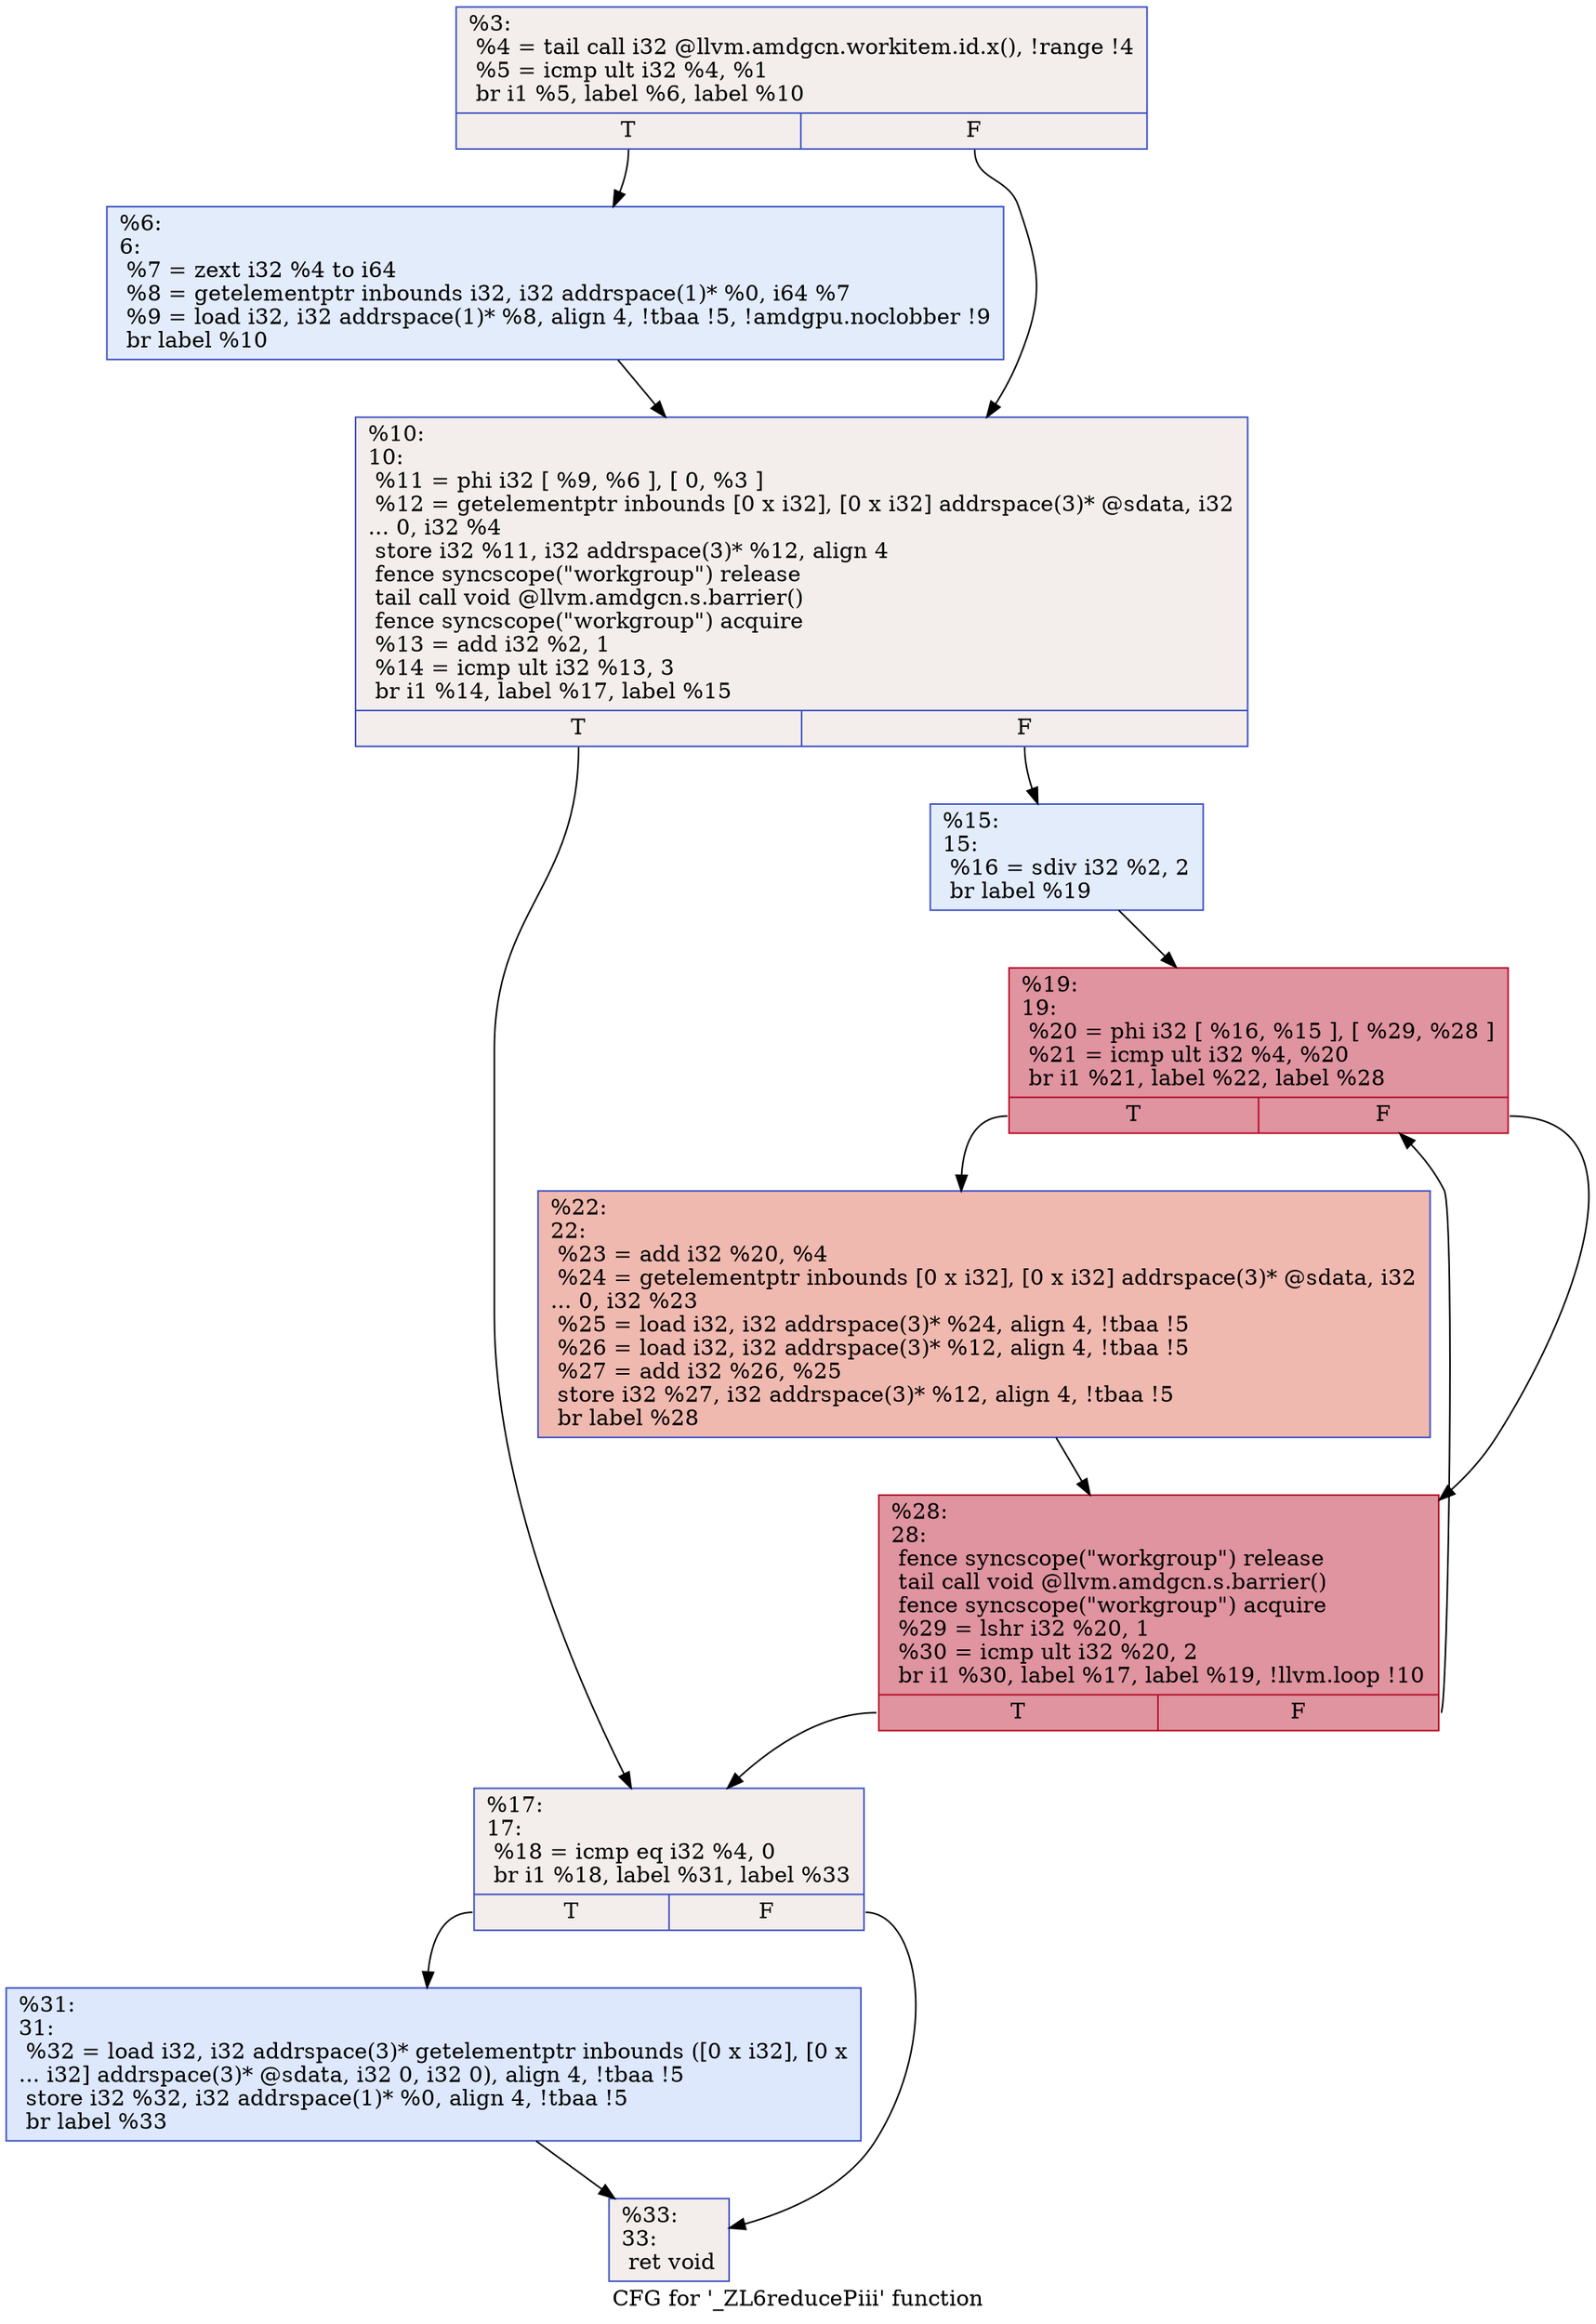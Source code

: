 digraph "CFG for '_ZL6reducePiii' function" {
	label="CFG for '_ZL6reducePiii' function";

	Node0x4740b10 [shape=record,color="#3d50c3ff", style=filled, fillcolor="#e3d9d370",label="{%3:\l  %4 = tail call i32 @llvm.amdgcn.workitem.id.x(), !range !4\l  %5 = icmp ult i32 %4, %1\l  br i1 %5, label %6, label %10\l|{<s0>T|<s1>F}}"];
	Node0x4740b10:s0 -> Node0x47419a0;
	Node0x4740b10:s1 -> Node0x4741a30;
	Node0x47419a0 [shape=record,color="#3d50c3ff", style=filled, fillcolor="#bfd3f670",label="{%6:\l6:                                                \l  %7 = zext i32 %4 to i64\l  %8 = getelementptr inbounds i32, i32 addrspace(1)* %0, i64 %7\l  %9 = load i32, i32 addrspace(1)* %8, align 4, !tbaa !5, !amdgpu.noclobber !9\l  br label %10\l}"];
	Node0x47419a0 -> Node0x4741a30;
	Node0x4741a30 [shape=record,color="#3d50c3ff", style=filled, fillcolor="#e3d9d370",label="{%10:\l10:                                               \l  %11 = phi i32 [ %9, %6 ], [ 0, %3 ]\l  %12 = getelementptr inbounds [0 x i32], [0 x i32] addrspace(3)* @sdata, i32\l... 0, i32 %4\l  store i32 %11, i32 addrspace(3)* %12, align 4\l  fence syncscope(\"workgroup\") release\l  tail call void @llvm.amdgcn.s.barrier()\l  fence syncscope(\"workgroup\") acquire\l  %13 = add i32 %2, 1\l  %14 = icmp ult i32 %13, 3\l  br i1 %14, label %17, label %15\l|{<s0>T|<s1>F}}"];
	Node0x4741a30:s0 -> Node0x4742c70;
	Node0x4741a30:s1 -> Node0x4742d00;
	Node0x4742d00 [shape=record,color="#3d50c3ff", style=filled, fillcolor="#bfd3f670",label="{%15:\l15:                                               \l  %16 = sdiv i32 %2, 2\l  br label %19\l}"];
	Node0x4742d00 -> Node0x4741c80;
	Node0x4742c70 [shape=record,color="#3d50c3ff", style=filled, fillcolor="#e3d9d370",label="{%17:\l17:                                               \l  %18 = icmp eq i32 %4, 0\l  br i1 %18, label %31, label %33\l|{<s0>T|<s1>F}}"];
	Node0x4742c70:s0 -> Node0x4743110;
	Node0x4742c70:s1 -> Node0x4743160;
	Node0x4741c80 [shape=record,color="#b70d28ff", style=filled, fillcolor="#b70d2870",label="{%19:\l19:                                               \l  %20 = phi i32 [ %16, %15 ], [ %29, %28 ]\l  %21 = icmp ult i32 %4, %20\l  br i1 %21, label %22, label %28\l|{<s0>T|<s1>F}}"];
	Node0x4741c80:s0 -> Node0x4743460;
	Node0x4741c80:s1 -> Node0x4743290;
	Node0x4743460 [shape=record,color="#3d50c3ff", style=filled, fillcolor="#de614d70",label="{%22:\l22:                                               \l  %23 = add i32 %20, %4\l  %24 = getelementptr inbounds [0 x i32], [0 x i32] addrspace(3)* @sdata, i32\l... 0, i32 %23\l  %25 = load i32, i32 addrspace(3)* %24, align 4, !tbaa !5\l  %26 = load i32, i32 addrspace(3)* %12, align 4, !tbaa !5\l  %27 = add i32 %26, %25\l  store i32 %27, i32 addrspace(3)* %12, align 4, !tbaa !5\l  br label %28\l}"];
	Node0x4743460 -> Node0x4743290;
	Node0x4743290 [shape=record,color="#b70d28ff", style=filled, fillcolor="#b70d2870",label="{%28:\l28:                                               \l  fence syncscope(\"workgroup\") release\l  tail call void @llvm.amdgcn.s.barrier()\l  fence syncscope(\"workgroup\") acquire\l  %29 = lshr i32 %20, 1\l  %30 = icmp ult i32 %20, 2\l  br i1 %30, label %17, label %19, !llvm.loop !10\l|{<s0>T|<s1>F}}"];
	Node0x4743290:s0 -> Node0x4742c70;
	Node0x4743290:s1 -> Node0x4741c80;
	Node0x4743110 [shape=record,color="#3d50c3ff", style=filled, fillcolor="#b2ccfb70",label="{%31:\l31:                                               \l  %32 = load i32, i32 addrspace(3)* getelementptr inbounds ([0 x i32], [0 x\l... i32] addrspace(3)* @sdata, i32 0, i32 0), align 4, !tbaa !5\l  store i32 %32, i32 addrspace(1)* %0, align 4, !tbaa !5\l  br label %33\l}"];
	Node0x4743110 -> Node0x4743160;
	Node0x4743160 [shape=record,color="#3d50c3ff", style=filled, fillcolor="#e3d9d370",label="{%33:\l33:                                               \l  ret void\l}"];
}
